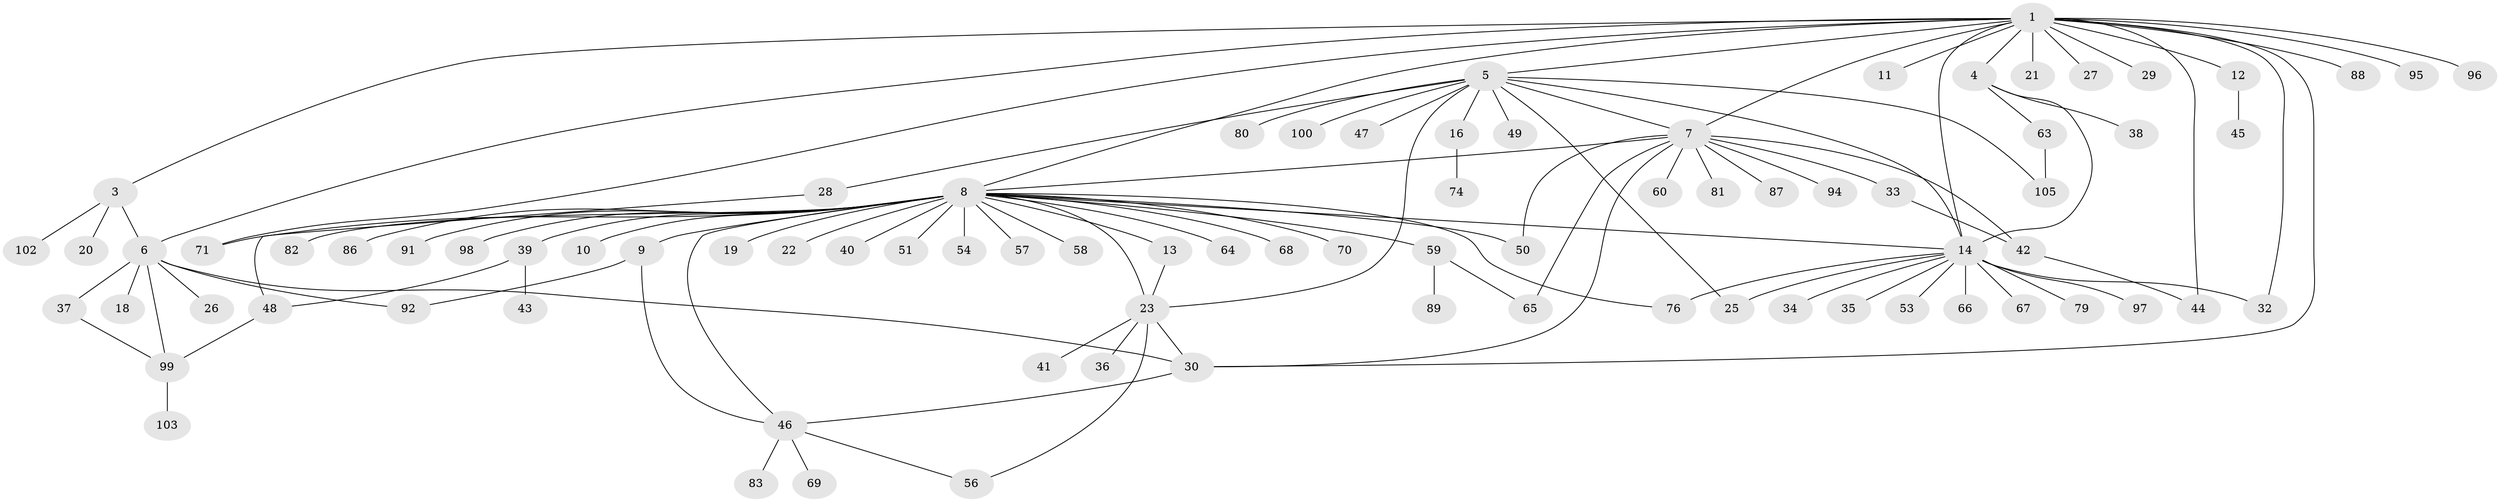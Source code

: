 // original degree distribution, {18: 0.009345794392523364, 3: 0.102803738317757, 4: 0.028037383177570093, 11: 0.009345794392523364, 9: 0.009345794392523364, 12: 0.009345794392523364, 28: 0.009345794392523364, 2: 0.24299065420560748, 1: 0.5420560747663551, 15: 0.009345794392523364, 7: 0.009345794392523364, 5: 0.009345794392523364, 6: 0.009345794392523364}
// Generated by graph-tools (version 1.1) at 2025/11/02/27/25 16:11:14]
// undirected, 85 vertices, 111 edges
graph export_dot {
graph [start="1"]
  node [color=gray90,style=filled];
  1 [super="+2"];
  3;
  4;
  5 [super="+93"];
  6 [super="+62"];
  7 [super="+15"];
  8 [super="+17"];
  9;
  10 [super="+24"];
  11;
  12;
  13 [super="+107"];
  14 [super="+31"];
  16;
  18;
  19;
  20;
  21;
  22;
  23 [super="+72"];
  25 [super="+52"];
  26;
  27;
  28 [super="+55"];
  29;
  30 [super="+73"];
  32;
  33;
  34;
  35;
  36;
  37;
  38 [super="+61"];
  39;
  40;
  41;
  42 [super="+90"];
  43 [super="+104"];
  44;
  45;
  46 [super="+75"];
  47;
  48 [super="+78"];
  49;
  50;
  51;
  53;
  54;
  56 [super="+85"];
  57;
  58;
  59 [super="+84"];
  60;
  63;
  64;
  65;
  66;
  67;
  68;
  69;
  70;
  71;
  74 [super="+77"];
  76;
  79;
  80;
  81;
  82;
  83;
  86;
  87;
  88;
  89;
  91;
  92;
  94;
  95 [super="+101"];
  96;
  97;
  98;
  99 [super="+106"];
  100;
  102;
  103;
  105;
  1 -- 3;
  1 -- 4;
  1 -- 5;
  1 -- 7;
  1 -- 8;
  1 -- 11;
  1 -- 14;
  1 -- 21;
  1 -- 27;
  1 -- 29;
  1 -- 30;
  1 -- 32;
  1 -- 44;
  1 -- 71;
  1 -- 88;
  1 -- 95;
  1 -- 96;
  1 -- 12;
  1 -- 6;
  3 -- 6;
  3 -- 20;
  3 -- 102;
  4 -- 14;
  4 -- 38;
  4 -- 63;
  5 -- 7;
  5 -- 14;
  5 -- 16;
  5 -- 25;
  5 -- 28;
  5 -- 47;
  5 -- 49;
  5 -- 80;
  5 -- 23;
  5 -- 105;
  5 -- 100;
  6 -- 18;
  6 -- 26;
  6 -- 37;
  6 -- 92;
  6 -- 99;
  6 -- 30;
  7 -- 8;
  7 -- 30;
  7 -- 33;
  7 -- 50;
  7 -- 60;
  7 -- 81;
  7 -- 87;
  7 -- 94;
  7 -- 42;
  7 -- 65;
  8 -- 9;
  8 -- 10;
  8 -- 13;
  8 -- 14;
  8 -- 19;
  8 -- 22;
  8 -- 23;
  8 -- 39;
  8 -- 40;
  8 -- 46;
  8 -- 50;
  8 -- 51;
  8 -- 54;
  8 -- 57;
  8 -- 58;
  8 -- 59;
  8 -- 64;
  8 -- 68;
  8 -- 70;
  8 -- 71;
  8 -- 76;
  8 -- 82;
  8 -- 86;
  8 -- 91;
  8 -- 98;
  9 -- 46;
  9 -- 92;
  12 -- 45;
  13 -- 23;
  14 -- 25;
  14 -- 32;
  14 -- 34;
  14 -- 35;
  14 -- 53;
  14 -- 66;
  14 -- 67;
  14 -- 76;
  14 -- 79;
  14 -- 97;
  16 -- 74;
  23 -- 30;
  23 -- 36;
  23 -- 41;
  23 -- 56;
  28 -- 48;
  30 -- 46;
  33 -- 42;
  37 -- 99;
  39 -- 43;
  39 -- 48;
  42 -- 44;
  46 -- 69;
  46 -- 83;
  46 -- 56;
  48 -- 99;
  59 -- 89;
  59 -- 65;
  63 -- 105;
  99 -- 103;
}
